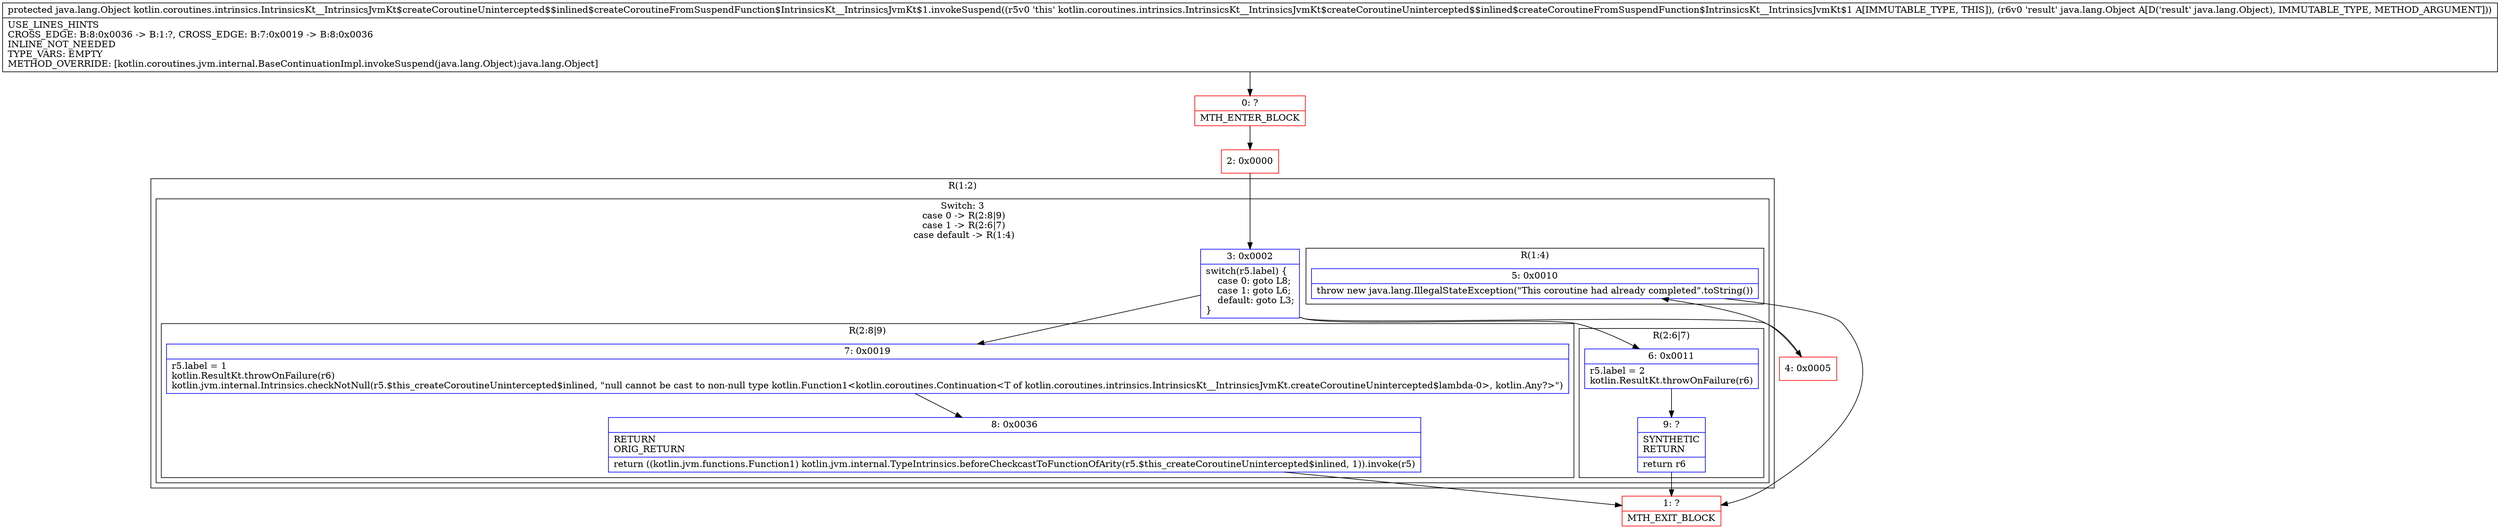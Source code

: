digraph "CFG forkotlin.coroutines.intrinsics.IntrinsicsKt__IntrinsicsJvmKt$createCoroutineUnintercepted$$inlined$createCoroutineFromSuspendFunction$IntrinsicsKt__IntrinsicsJvmKt$1.invokeSuspend(Ljava\/lang\/Object;)Ljava\/lang\/Object;" {
subgraph cluster_Region_1081734441 {
label = "R(1:2)";
node [shape=record,color=blue];
subgraph cluster_SwitchRegion_1943752776 {
label = "Switch: 3
 case 0 -> R(2:8|9)
 case 1 -> R(2:6|7)
 case default -> R(1:4)";
node [shape=record,color=blue];
Node_3 [shape=record,label="{3\:\ 0x0002|switch(r5.label) \{\l    case 0: goto L8;\l    case 1: goto L6;\l    default: goto L3;\l\}\l}"];
subgraph cluster_Region_2109488221 {
label = "R(2:8|9)";
node [shape=record,color=blue];
Node_7 [shape=record,label="{7\:\ 0x0019|r5.label = 1\lkotlin.ResultKt.throwOnFailure(r6)\lkotlin.jvm.internal.Intrinsics.checkNotNull(r5.$this_createCoroutineUnintercepted$inlined, \"null cannot be cast to non\-null type kotlin.Function1\<kotlin.coroutines.Continuation\<T of kotlin.coroutines.intrinsics.IntrinsicsKt__IntrinsicsJvmKt.createCoroutineUnintercepted$lambda\-0\>, kotlin.Any?\>\")\l}"];
Node_8 [shape=record,label="{8\:\ 0x0036|RETURN\lORIG_RETURN\l|return ((kotlin.jvm.functions.Function1) kotlin.jvm.internal.TypeIntrinsics.beforeCheckcastToFunctionOfArity(r5.$this_createCoroutineUnintercepted$inlined, 1)).invoke(r5)\l}"];
}
subgraph cluster_Region_694082197 {
label = "R(2:6|7)";
node [shape=record,color=blue];
Node_6 [shape=record,label="{6\:\ 0x0011|r5.label = 2\lkotlin.ResultKt.throwOnFailure(r6)\l}"];
Node_9 [shape=record,label="{9\:\ ?|SYNTHETIC\lRETURN\l|return r6\l}"];
}
subgraph cluster_Region_637645354 {
label = "R(1:4)";
node [shape=record,color=blue];
Node_5 [shape=record,label="{5\:\ 0x0010|throw new java.lang.IllegalStateException(\"This coroutine had already completed\".toString())\l}"];
}
}
}
Node_0 [shape=record,color=red,label="{0\:\ ?|MTH_ENTER_BLOCK\l}"];
Node_2 [shape=record,color=red,label="{2\:\ 0x0000}"];
Node_4 [shape=record,color=red,label="{4\:\ 0x0005}"];
Node_1 [shape=record,color=red,label="{1\:\ ?|MTH_EXIT_BLOCK\l}"];
MethodNode[shape=record,label="{protected java.lang.Object kotlin.coroutines.intrinsics.IntrinsicsKt__IntrinsicsJvmKt$createCoroutineUnintercepted$$inlined$createCoroutineFromSuspendFunction$IntrinsicsKt__IntrinsicsJvmKt$1.invokeSuspend((r5v0 'this' kotlin.coroutines.intrinsics.IntrinsicsKt__IntrinsicsJvmKt$createCoroutineUnintercepted$$inlined$createCoroutineFromSuspendFunction$IntrinsicsKt__IntrinsicsJvmKt$1 A[IMMUTABLE_TYPE, THIS]), (r6v0 'result' java.lang.Object A[D('result' java.lang.Object), IMMUTABLE_TYPE, METHOD_ARGUMENT]))  | USE_LINES_HINTS\lCROSS_EDGE: B:8:0x0036 \-\> B:1:?, CROSS_EDGE: B:7:0x0019 \-\> B:8:0x0036\lINLINE_NOT_NEEDED\lTYPE_VARS: EMPTY\lMETHOD_OVERRIDE: [kotlin.coroutines.jvm.internal.BaseContinuationImpl.invokeSuspend(java.lang.Object):java.lang.Object]\l}"];
MethodNode -> Node_0;Node_3 -> Node_4;
Node_3 -> Node_6;
Node_3 -> Node_7;
Node_7 -> Node_8;
Node_8 -> Node_1;
Node_6 -> Node_9;
Node_9 -> Node_1;
Node_5 -> Node_1;
Node_0 -> Node_2;
Node_2 -> Node_3;
Node_4 -> Node_5;
}

